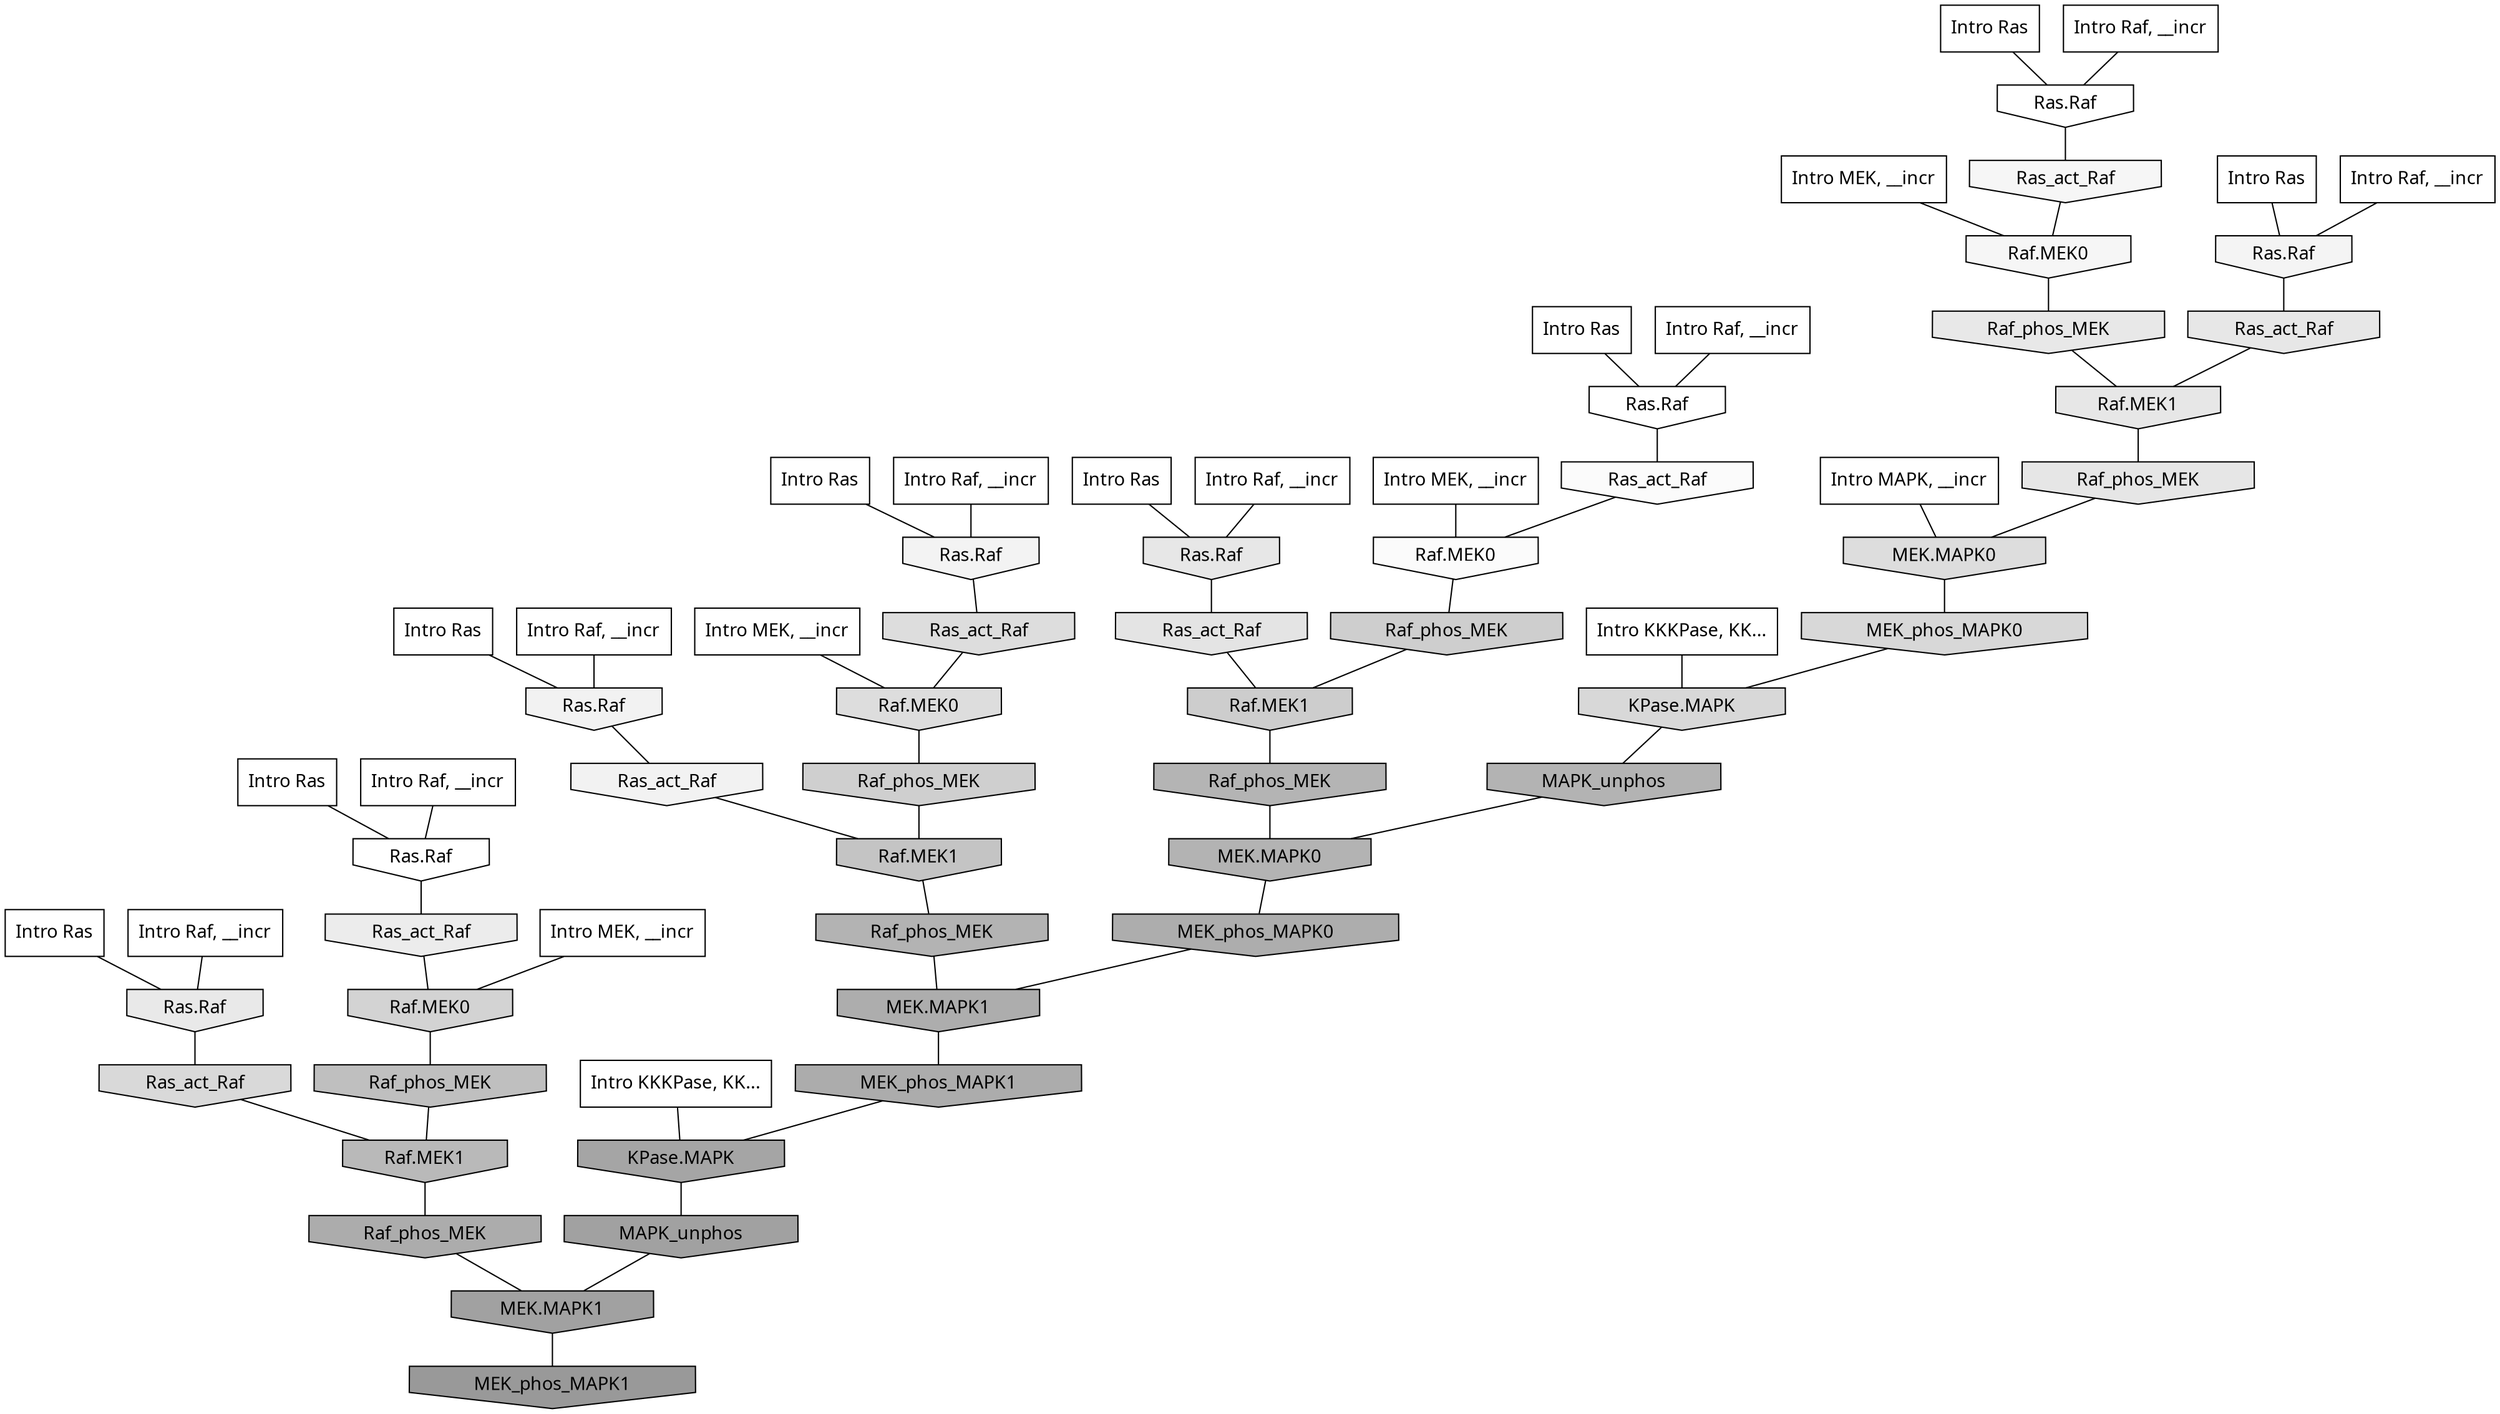 digraph G{
  rankdir="TB";
  ranksep=0.30;
  node [fontname="CMU Serif"];
  edge [fontname="CMU Serif"];
  
  3 [label="Intro Ras", shape=rectangle, style=filled, fillcolor="0.000 0.000 1.000"]
  
  26 [label="Intro Ras", shape=rectangle, style=filled, fillcolor="0.000 0.000 1.000"]
  
  43 [label="Intro Ras", shape=rectangle, style=filled, fillcolor="0.000 0.000 1.000"]
  
  46 [label="Intro Ras", shape=rectangle, style=filled, fillcolor="0.000 0.000 1.000"]
  
  67 [label="Intro Ras", shape=rectangle, style=filled, fillcolor="0.000 0.000 1.000"]
  
  82 [label="Intro Ras", shape=rectangle, style=filled, fillcolor="0.000 0.000 1.000"]
  
  89 [label="Intro Ras", shape=rectangle, style=filled, fillcolor="0.000 0.000 1.000"]
  
  90 [label="Intro Ras", shape=rectangle, style=filled, fillcolor="0.000 0.000 1.000"]
  
  108 [label="Intro Raf, __incr", shape=rectangle, style=filled, fillcolor="0.000 0.000 1.000"]
  
  115 [label="Intro Raf, __incr", shape=rectangle, style=filled, fillcolor="0.000 0.000 1.000"]
  
  269 [label="Intro Raf, __incr", shape=rectangle, style=filled, fillcolor="0.000 0.000 1.000"]
  
  459 [label="Intro Raf, __incr", shape=rectangle, style=filled, fillcolor="0.000 0.000 1.000"]
  
  699 [label="Intro Raf, __incr", shape=rectangle, style=filled, fillcolor="0.000 0.000 1.000"]
  
  705 [label="Intro Raf, __incr", shape=rectangle, style=filled, fillcolor="0.000 0.000 1.000"]
  
  722 [label="Intro Raf, __incr", shape=rectangle, style=filled, fillcolor="0.000 0.000 1.000"]
  
  847 [label="Intro Raf, __incr", shape=rectangle, style=filled, fillcolor="0.000 0.000 1.000"]
  
  1113 [label="Intro MEK, __incr", shape=rectangle, style=filled, fillcolor="0.000 0.000 1.000"]
  
  1190 [label="Intro MEK, __incr", shape=rectangle, style=filled, fillcolor="0.000 0.000 1.000"]
  
  1411 [label="Intro MEK, __incr", shape=rectangle, style=filled, fillcolor="0.000 0.000 1.000"]
  
  1501 [label="Intro MEK, __incr", shape=rectangle, style=filled, fillcolor="0.000 0.000 1.000"]
  
  2384 [label="Intro MAPK, __incr", shape=rectangle, style=filled, fillcolor="0.000 0.000 1.000"]
  
  3111 [label="Intro KKKPase, KK...", shape=rectangle, style=filled, fillcolor="0.000 0.000 1.000"]
  
  3190 [label="Intro KKKPase, KK...", shape=rectangle, style=filled, fillcolor="0.000 0.000 1.000"]
  
  3210 [label="Ras.Raf", shape=invhouse, style=filled, fillcolor="0.000 0.000 1.000"]
  
  3235 [label="Ras.Raf", shape=invhouse, style=filled, fillcolor="0.000 0.000 1.000"]
  
  3246 [label="Ras.Raf", shape=invhouse, style=filled, fillcolor="0.000 0.000 1.000"]
  
  3464 [label="Ras_act_Raf", shape=invhouse, style=filled, fillcolor="0.000 0.000 0.982"]
  
  3467 [label="Raf.MEK0", shape=invhouse, style=filled, fillcolor="0.000 0.000 0.982"]
  
  3660 [label="Ras_act_Raf", shape=invhouse, style=filled, fillcolor="0.000 0.000 0.964"]
  
  3663 [label="Raf.MEK0", shape=invhouse, style=filled, fillcolor="0.000 0.000 0.964"]
  
  3838 [label="Ras.Raf", shape=invhouse, style=filled, fillcolor="0.000 0.000 0.954"]
  
  3864 [label="Ras.Raf", shape=invhouse, style=filled, fillcolor="0.000 0.000 0.953"]
  
  3946 [label="Ras.Raf", shape=invhouse, style=filled, fillcolor="0.000 0.000 0.949"]
  
  3976 [label="Ras_act_Raf", shape=invhouse, style=filled, fillcolor="0.000 0.000 0.948"]
  
  4482 [label="Ras_act_Raf", shape=invhouse, style=filled, fillcolor="0.000 0.000 0.923"]
  
  4718 [label="Ras.Raf", shape=invhouse, style=filled, fillcolor="0.000 0.000 0.912"]
  
  4795 [label="Raf_phos_MEK", shape=invhouse, style=filled, fillcolor="0.000 0.000 0.909"]
  
  4894 [label="Ras.Raf", shape=invhouse, style=filled, fillcolor="0.000 0.000 0.905"]
  
  4908 [label="Ras_act_Raf", shape=invhouse, style=filled, fillcolor="0.000 0.000 0.904"]
  
  4934 [label="Raf.MEK1", shape=invhouse, style=filled, fillcolor="0.000 0.000 0.903"]
  
  5004 [label="Raf_phos_MEK", shape=invhouse, style=filled, fillcolor="0.000 0.000 0.899"]
  
  5200 [label="Ras_act_Raf", shape=invhouse, style=filled, fillcolor="0.000 0.000 0.891"]
  
  5878 [label="MEK.MAPK0", shape=invhouse, style=filled, fillcolor="0.000 0.000 0.865"]
  
  5887 [label="Ras_act_Raf", shape=invhouse, style=filled, fillcolor="0.000 0.000 0.864"]
  
  5889 [label="Raf.MEK0", shape=invhouse, style=filled, fillcolor="0.000 0.000 0.864"]
  
  6291 [label="Ras_act_Raf", shape=invhouse, style=filled, fillcolor="0.000 0.000 0.850"]
  
  6447 [label="MEK_phos_MAPK0", shape=invhouse, style=filled, fillcolor="0.000 0.000 0.845"]
  
  6496 [label="KPase.MAPK", shape=invhouse, style=filled, fillcolor="0.000 0.000 0.844"]
  
  7247 [label="Raf.MEK0", shape=invhouse, style=filled, fillcolor="0.000 0.000 0.825"]
  
  7946 [label="Raf_phos_MEK", shape=invhouse, style=filled, fillcolor="0.000 0.000 0.809"]
  
  8106 [label="Raf_phos_MEK", shape=invhouse, style=filled, fillcolor="0.000 0.000 0.805"]
  
  8318 [label="Raf.MEK1", shape=invhouse, style=filled, fillcolor="0.000 0.000 0.801"]
  
  10249 [label="Raf.MEK1", shape=invhouse, style=filled, fillcolor="0.000 0.000 0.766"]
  
  11358 [label="Raf_phos_MEK", shape=invhouse, style=filled, fillcolor="0.000 0.000 0.750"]
  
  13379 [label="Raf.MEK1", shape=invhouse, style=filled, fillcolor="0.000 0.000 0.726"]
  
  15395 [label="Raf_phos_MEK", shape=invhouse, style=filled, fillcolor="0.000 0.000 0.705"]
  
  15731 [label="MAPK_unphos", shape=invhouse, style=filled, fillcolor="0.000 0.000 0.701"]
  
  15750 [label="MEK.MAPK0", shape=invhouse, style=filled, fillcolor="0.000 0.000 0.700"]
  
  15771 [label="Raf_phos_MEK", shape=invhouse, style=filled, fillcolor="0.000 0.000 0.700"]
  
  17118 [label="MEK_phos_MAPK0", shape=invhouse, style=filled, fillcolor="0.000 0.000 0.677"]
  
  17119 [label="MEK.MAPK1", shape=invhouse, style=filled, fillcolor="0.000 0.000 0.677"]
  
  17204 [label="MEK_phos_MAPK1", shape=invhouse, style=filled, fillcolor="0.000 0.000 0.675"]
  
  17297 [label="Raf_phos_MEK", shape=invhouse, style=filled, fillcolor="0.000 0.000 0.673"]
  
  18269 [label="KPase.MAPK", shape=invhouse, style=filled, fillcolor="0.000 0.000 0.646"]
  
  18767 [label="MAPK_unphos", shape=invhouse, style=filled, fillcolor="0.000 0.000 0.632"]
  
  18768 [label="MEK.MAPK1", shape=invhouse, style=filled, fillcolor="0.000 0.000 0.632"]
  
  19644 [label="MEK_phos_MAPK1", shape=invhouse, style=filled, fillcolor="0.000 0.000 0.600"]
  
  
  18768 -> 19644 [dir=none, color="0.000 0.000 0.000"] 
  18767 -> 18768 [dir=none, color="0.000 0.000 0.000"] 
  18269 -> 18767 [dir=none, color="0.000 0.000 0.000"] 
  17297 -> 18768 [dir=none, color="0.000 0.000 0.000"] 
  17204 -> 18269 [dir=none, color="0.000 0.000 0.000"] 
  17119 -> 17204 [dir=none, color="0.000 0.000 0.000"] 
  17118 -> 17119 [dir=none, color="0.000 0.000 0.000"] 
  15771 -> 17119 [dir=none, color="0.000 0.000 0.000"] 
  15750 -> 17118 [dir=none, color="0.000 0.000 0.000"] 
  15731 -> 15750 [dir=none, color="0.000 0.000 0.000"] 
  15395 -> 15750 [dir=none, color="0.000 0.000 0.000"] 
  13379 -> 17297 [dir=none, color="0.000 0.000 0.000"] 
  11358 -> 13379 [dir=none, color="0.000 0.000 0.000"] 
  10249 -> 15771 [dir=none, color="0.000 0.000 0.000"] 
  8318 -> 15395 [dir=none, color="0.000 0.000 0.000"] 
  8106 -> 8318 [dir=none, color="0.000 0.000 0.000"] 
  7946 -> 10249 [dir=none, color="0.000 0.000 0.000"] 
  7247 -> 11358 [dir=none, color="0.000 0.000 0.000"] 
  6496 -> 15731 [dir=none, color="0.000 0.000 0.000"] 
  6447 -> 6496 [dir=none, color="0.000 0.000 0.000"] 
  6291 -> 13379 [dir=none, color="0.000 0.000 0.000"] 
  5889 -> 7946 [dir=none, color="0.000 0.000 0.000"] 
  5887 -> 5889 [dir=none, color="0.000 0.000 0.000"] 
  5878 -> 6447 [dir=none, color="0.000 0.000 0.000"] 
  5200 -> 8318 [dir=none, color="0.000 0.000 0.000"] 
  5004 -> 5878 [dir=none, color="0.000 0.000 0.000"] 
  4934 -> 5004 [dir=none, color="0.000 0.000 0.000"] 
  4908 -> 4934 [dir=none, color="0.000 0.000 0.000"] 
  4894 -> 5200 [dir=none, color="0.000 0.000 0.000"] 
  4795 -> 4934 [dir=none, color="0.000 0.000 0.000"] 
  4718 -> 6291 [dir=none, color="0.000 0.000 0.000"] 
  4482 -> 7247 [dir=none, color="0.000 0.000 0.000"] 
  3976 -> 10249 [dir=none, color="0.000 0.000 0.000"] 
  3946 -> 3976 [dir=none, color="0.000 0.000 0.000"] 
  3864 -> 5887 [dir=none, color="0.000 0.000 0.000"] 
  3838 -> 4908 [dir=none, color="0.000 0.000 0.000"] 
  3663 -> 4795 [dir=none, color="0.000 0.000 0.000"] 
  3660 -> 3663 [dir=none, color="0.000 0.000 0.000"] 
  3467 -> 8106 [dir=none, color="0.000 0.000 0.000"] 
  3464 -> 3467 [dir=none, color="0.000 0.000 0.000"] 
  3246 -> 3660 [dir=none, color="0.000 0.000 0.000"] 
  3235 -> 4482 [dir=none, color="0.000 0.000 0.000"] 
  3210 -> 3464 [dir=none, color="0.000 0.000 0.000"] 
  3190 -> 18269 [dir=none, color="0.000 0.000 0.000"] 
  3111 -> 6496 [dir=none, color="0.000 0.000 0.000"] 
  2384 -> 5878 [dir=none, color="0.000 0.000 0.000"] 
  1501 -> 3467 [dir=none, color="0.000 0.000 0.000"] 
  1411 -> 7247 [dir=none, color="0.000 0.000 0.000"] 
  1190 -> 3663 [dir=none, color="0.000 0.000 0.000"] 
  1113 -> 5889 [dir=none, color="0.000 0.000 0.000"] 
  847 -> 4718 [dir=none, color="0.000 0.000 0.000"] 
  722 -> 3946 [dir=none, color="0.000 0.000 0.000"] 
  705 -> 4894 [dir=none, color="0.000 0.000 0.000"] 
  699 -> 3235 [dir=none, color="0.000 0.000 0.000"] 
  459 -> 3864 [dir=none, color="0.000 0.000 0.000"] 
  269 -> 3246 [dir=none, color="0.000 0.000 0.000"] 
  115 -> 3210 [dir=none, color="0.000 0.000 0.000"] 
  108 -> 3838 [dir=none, color="0.000 0.000 0.000"] 
  90 -> 3210 [dir=none, color="0.000 0.000 0.000"] 
  89 -> 3864 [dir=none, color="0.000 0.000 0.000"] 
  82 -> 3235 [dir=none, color="0.000 0.000 0.000"] 
  67 -> 3246 [dir=none, color="0.000 0.000 0.000"] 
  46 -> 4718 [dir=none, color="0.000 0.000 0.000"] 
  43 -> 4894 [dir=none, color="0.000 0.000 0.000"] 
  26 -> 3838 [dir=none, color="0.000 0.000 0.000"] 
  3 -> 3946 [dir=none, color="0.000 0.000 0.000"] 
  
  }
